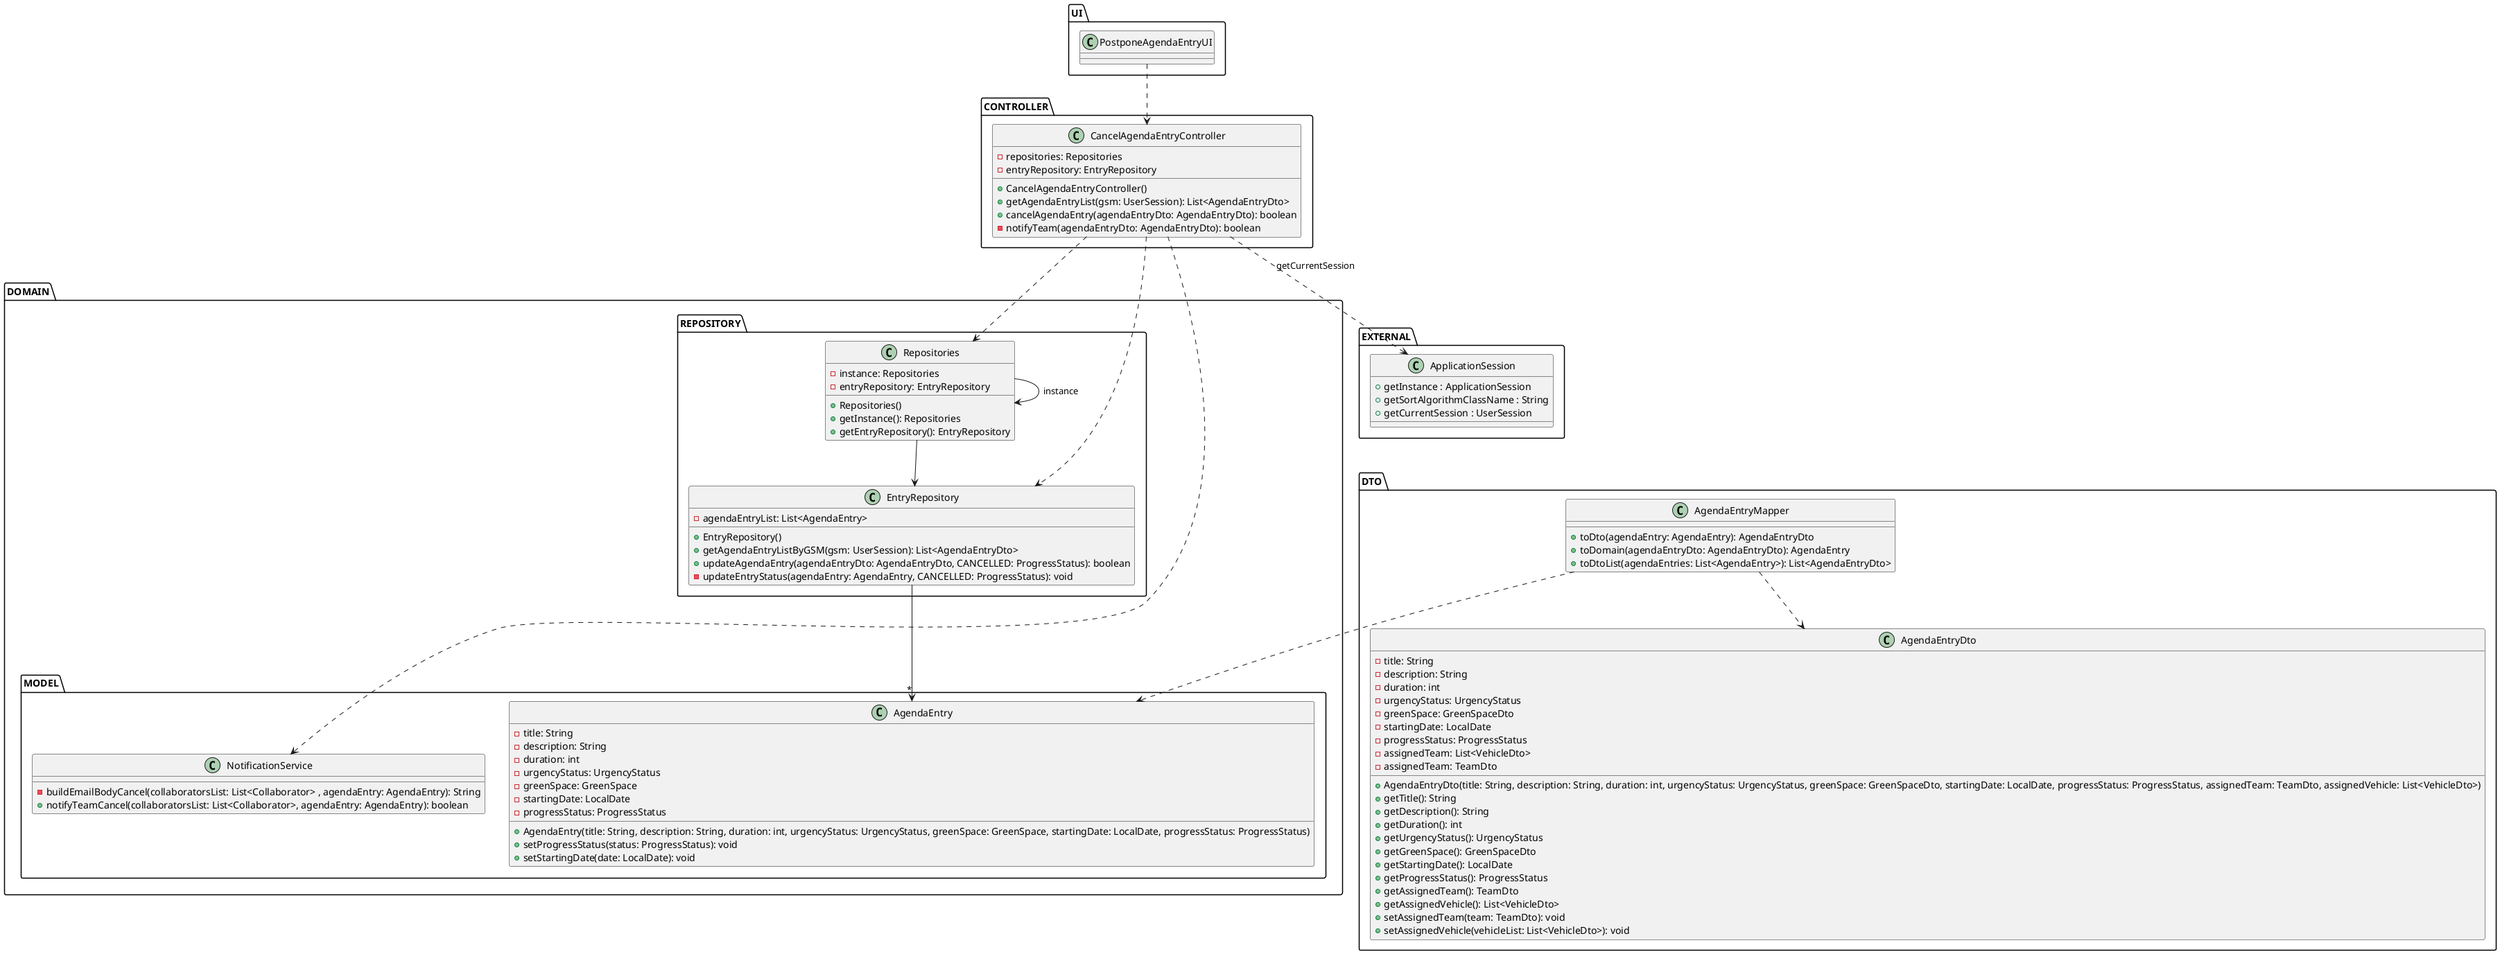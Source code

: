 @startuml
skinparam shadowing false
skinparam line type polyline
'left to right direction
package UI {
    class PostponeAgendaEntryUI {
    }
}

package CONTROLLER {
    class CancelAgendaEntryController {
        - repositories: Repositories
        - entryRepository: EntryRepository
        + CancelAgendaEntryController()
        + getAgendaEntryList(gsm: UserSession): List<AgendaEntryDto>
        + cancelAgendaEntry(agendaEntryDto: AgendaEntryDto): boolean
        - notifyTeam(agendaEntryDto: AgendaEntryDto): boolean
    }
}

package DOMAIN {
    package REPOSITORY {
        class Repositories {
            - instance: Repositories
            - entryRepository: EntryRepository
            + Repositories()
            + getInstance(): Repositories
            + getEntryRepository(): EntryRepository
        }

        class EntryRepository {
            - agendaEntryList: List<AgendaEntry>
            + EntryRepository()
            + getAgendaEntryListByGSM(gsm: UserSession): List<AgendaEntryDto>
            + updateAgendaEntry(agendaEntryDto: AgendaEntryDto, CANCELLED: ProgressStatus): boolean
            - updateEntryStatus(agendaEntry: AgendaEntry, CANCELLED: ProgressStatus): void

        }
    }


    package MODEL {
        class AgendaEntry {
            - title: String
            - description: String
            - duration: int
            - urgencyStatus: UrgencyStatus
            - greenSpace: GreenSpace
            - startingDate: LocalDate
            - progressStatus: ProgressStatus
            + AgendaEntry(title: String, description: String, duration: int, urgencyStatus: UrgencyStatus, greenSpace: GreenSpace, startingDate: LocalDate, progressStatus: ProgressStatus)
            + setProgressStatus(status: ProgressStatus): void
            + setStartingDate(date: LocalDate): void
        }

        class NotificationService {
            - buildEmailBodyCancel(collaboratorsList: List<Collaborator> , agendaEntry: AgendaEntry): String
            + notifyTeamCancel(collaboratorsList: List<Collaborator>, agendaEntry: AgendaEntry): boolean
        }
    }


}
 package EXTERNAL{
        class ApplicationSession{
            +getInstance : ApplicationSession
            +getSortAlgorithmClassName : String
            +getCurrentSession : UserSession
        }
 }

package DTO {
        class AgendaEntryMapper {
             + toDto(agendaEntry: AgendaEntry): AgendaEntryDto
             + toDomain(agendaEntryDto: AgendaEntryDto): AgendaEntry
             + toDtoList(agendaEntries: List<AgendaEntry>): List<AgendaEntryDto>
             }

        class AgendaEntryDto {
            - title: String
            - description: String
            - duration: int
            - urgencyStatus: UrgencyStatus
            - greenSpace: GreenSpaceDto
            - startingDate: LocalDate
            - progressStatus: ProgressStatus
            - assignedTeam: List<VehicleDto>
            - assignedTeam: TeamDto
            + AgendaEntryDto(title: String, description: String, duration: int, urgencyStatus: UrgencyStatus, greenSpace: GreenSpaceDto, startingDate: LocalDate, progressStatus: ProgressStatus, assignedTeam: TeamDto, assignedVehicle: List<VehicleDto>)
            + getTitle(): String
            + getDescription(): String
            + getDuration(): int
            + getUrgencyStatus(): UrgencyStatus
            + getGreenSpace(): GreenSpaceDto
            + getStartingDate(): LocalDate
            + getProgressStatus(): ProgressStatus
            + getAssignedTeam(): TeamDto
            + getAssignedVehicle(): List<VehicleDto>
            + setAssignedTeam(team: TeamDto): void
            + setAssignedVehicle(vehicleList: List<VehicleDto>): void
        }
    }

PostponeAgendaEntryUI ..> CancelAgendaEntryController
CancelAgendaEntryController ..> Repositories
Repositories --> Repositories: instance
CancelAgendaEntryController ..> EntryRepository
Repositories --> EntryRepository
EntryRepository --> "*" AgendaEntry
AgendaEntryMapper ..> AgendaEntryDto
AgendaEntryMapper ..> AgendaEntry
CancelAgendaEntryController ..> NotificationService
CancelAgendaEntryController ..> ApplicationSession : getCurrentSession

@enduml
